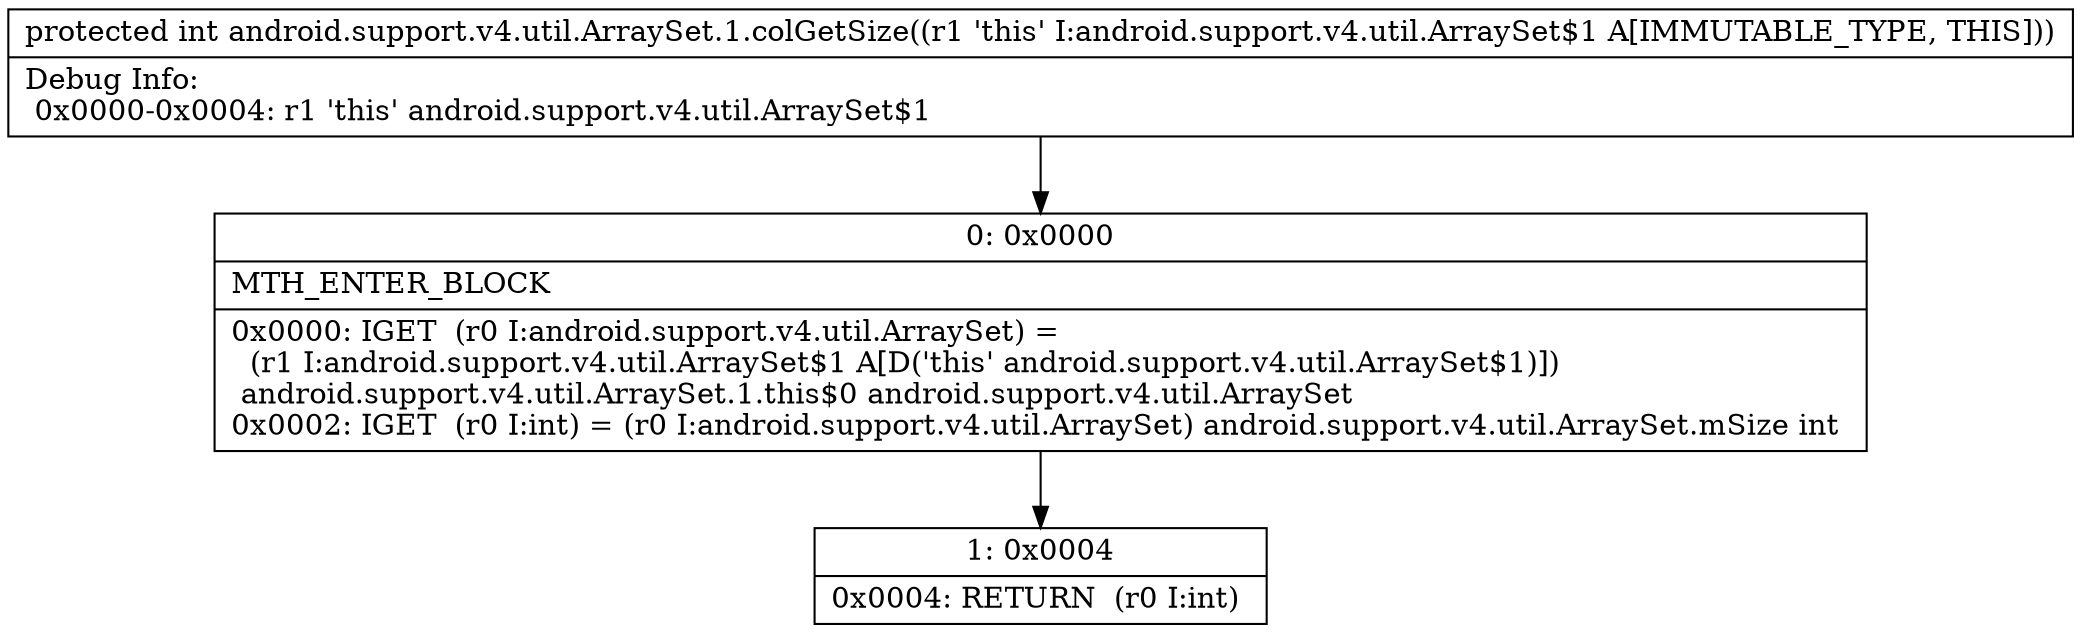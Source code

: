 digraph "CFG forandroid.support.v4.util.ArraySet.1.colGetSize()I" {
Node_0 [shape=record,label="{0\:\ 0x0000|MTH_ENTER_BLOCK\l|0x0000: IGET  (r0 I:android.support.v4.util.ArraySet) = \l  (r1 I:android.support.v4.util.ArraySet$1 A[D('this' android.support.v4.util.ArraySet$1)])\l android.support.v4.util.ArraySet.1.this$0 android.support.v4.util.ArraySet \l0x0002: IGET  (r0 I:int) = (r0 I:android.support.v4.util.ArraySet) android.support.v4.util.ArraySet.mSize int \l}"];
Node_1 [shape=record,label="{1\:\ 0x0004|0x0004: RETURN  (r0 I:int) \l}"];
MethodNode[shape=record,label="{protected int android.support.v4.util.ArraySet.1.colGetSize((r1 'this' I:android.support.v4.util.ArraySet$1 A[IMMUTABLE_TYPE, THIS]))  | Debug Info:\l  0x0000\-0x0004: r1 'this' android.support.v4.util.ArraySet$1\l}"];
MethodNode -> Node_0;
Node_0 -> Node_1;
}

